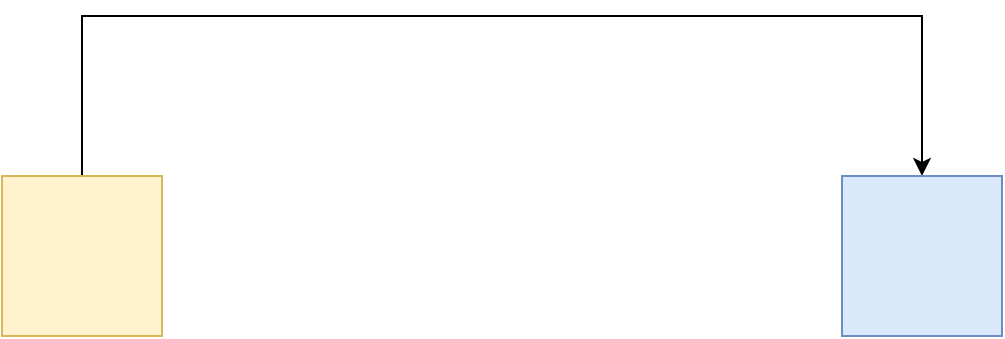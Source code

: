 <mxfile version="14.0.1" type="github"><diagram id="08MzD94WzoQQxBWR3f6x" name="Page-1"><mxGraphModel dx="1422" dy="705" grid="1" gridSize="10" guides="1" tooltips="1" connect="1" arrows="1" fold="1" page="1" pageScale="1" pageWidth="827" pageHeight="1169" math="0" shadow="0"><root><mxCell id="0"/><mxCell id="1" parent="0"/><mxCell id="SkrqJH-b_FjHARx0m0uw-3" style="edgeStyle=orthogonalEdgeStyle;rounded=0;orthogonalLoop=1;jettySize=auto;html=1;" edge="1" parent="1" source="SkrqJH-b_FjHARx0m0uw-1" target="SkrqJH-b_FjHARx0m0uw-2"><mxGeometry relative="1" as="geometry"><Array as="points"><mxPoint x="220" y="110"/><mxPoint x="640" y="110"/></Array></mxGeometry></mxCell><mxCell id="SkrqJH-b_FjHARx0m0uw-1" value="" style="whiteSpace=wrap;html=1;aspect=fixed;fillColor=#fff2cc;strokeColor=#d6b656;" vertex="1" parent="1"><mxGeometry x="180" y="190" width="80" height="80" as="geometry"/></mxCell><mxCell id="SkrqJH-b_FjHARx0m0uw-2" value="" style="whiteSpace=wrap;html=1;aspect=fixed;fillColor=#dae8fc;strokeColor=#6c8ebf;" vertex="1" parent="1"><mxGeometry x="600" y="190" width="80" height="80" as="geometry"/></mxCell></root></mxGraphModel></diagram></mxfile>